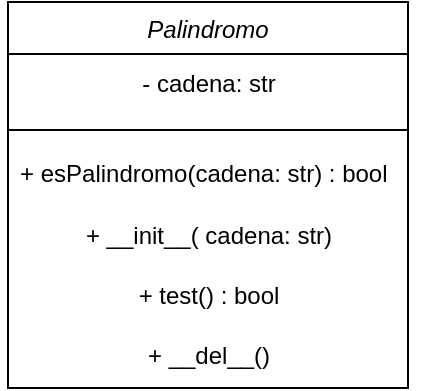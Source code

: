 <mxfile version="24.0.5" type="google">
  <diagram id="C5RBs43oDa-KdzZeNtuy" name="Page-1">
    <mxGraphModel grid="1" page="1" gridSize="10" guides="1" tooltips="1" connect="1" arrows="1" fold="1" pageScale="1" pageWidth="827" pageHeight="1169" math="0" shadow="0">
      <root>
        <mxCell id="WIyWlLk6GJQsqaUBKTNV-0" />
        <mxCell id="WIyWlLk6GJQsqaUBKTNV-1" parent="WIyWlLk6GJQsqaUBKTNV-0" />
        <mxCell id="_t37hUpZGbrj3unYy6Kt-7" value="Palindromo" style="swimlane;fontStyle=2;align=center;verticalAlign=top;childLayout=stackLayout;horizontal=1;startSize=26;horizontalStack=0;resizeParent=1;resizeLast=0;collapsible=1;marginBottom=0;rounded=0;shadow=0;strokeWidth=1;" vertex="1" parent="WIyWlLk6GJQsqaUBKTNV-1">
          <mxGeometry x="314" y="160" width="200" height="193" as="geometry">
            <mxRectangle x="230" y="140" width="160" height="26" as="alternateBounds" />
          </mxGeometry>
        </mxCell>
        <mxCell id="_t37hUpZGbrj3unYy6Kt-16" value="- cadena: str" style="text;html=1;align=center;verticalAlign=middle;resizable=0;points=[];autosize=1;strokeColor=none;fillColor=none;" vertex="1" parent="_t37hUpZGbrj3unYy6Kt-7">
          <mxGeometry y="26" width="200" height="30" as="geometry" />
        </mxCell>
        <mxCell id="_t37hUpZGbrj3unYy6Kt-9" value="" style="line;html=1;strokeWidth=1;align=left;verticalAlign=middle;spacingTop=-1;spacingLeft=3;spacingRight=3;rotatable=0;labelPosition=right;points=[];portConstraint=eastwest;" vertex="1" parent="_t37hUpZGbrj3unYy6Kt-7">
          <mxGeometry y="56" width="200" height="16" as="geometry" />
        </mxCell>
        <mxCell id="_t37hUpZGbrj3unYy6Kt-8" value="+ esPalindromo(cadena: str) : bool" style="text;align=left;verticalAlign=top;spacingLeft=4;spacingRight=4;overflow=hidden;rotatable=0;points=[[0,0.5],[1,0.5]];portConstraint=eastwest;shadow=1;" vertex="1" parent="_t37hUpZGbrj3unYy6Kt-7">
          <mxGeometry y="72" width="200" height="30" as="geometry" />
        </mxCell>
        <mxCell id="_t37hUpZGbrj3unYy6Kt-12" value="+ __init__( cadena: str)" style="text;html=1;align=center;verticalAlign=middle;resizable=0;points=[];autosize=1;strokeColor=none;fillColor=none;" vertex="1" parent="_t37hUpZGbrj3unYy6Kt-7">
          <mxGeometry y="102" width="200" height="30" as="geometry" />
        </mxCell>
        <mxCell id="_t37hUpZGbrj3unYy6Kt-15" value="+ test() : bool" style="text;html=1;align=center;verticalAlign=middle;resizable=0;points=[];autosize=1;strokeColor=none;fillColor=none;" vertex="1" parent="_t37hUpZGbrj3unYy6Kt-7">
          <mxGeometry y="132" width="200" height="30" as="geometry" />
        </mxCell>
        <mxCell id="_t37hUpZGbrj3unYy6Kt-14" value="+ __del__()" style="text;html=1;align=center;verticalAlign=middle;resizable=0;points=[];autosize=1;strokeColor=none;fillColor=none;" vertex="1" parent="_t37hUpZGbrj3unYy6Kt-7">
          <mxGeometry y="162" width="200" height="30" as="geometry" />
        </mxCell>
      </root>
    </mxGraphModel>
  </diagram>
</mxfile>

